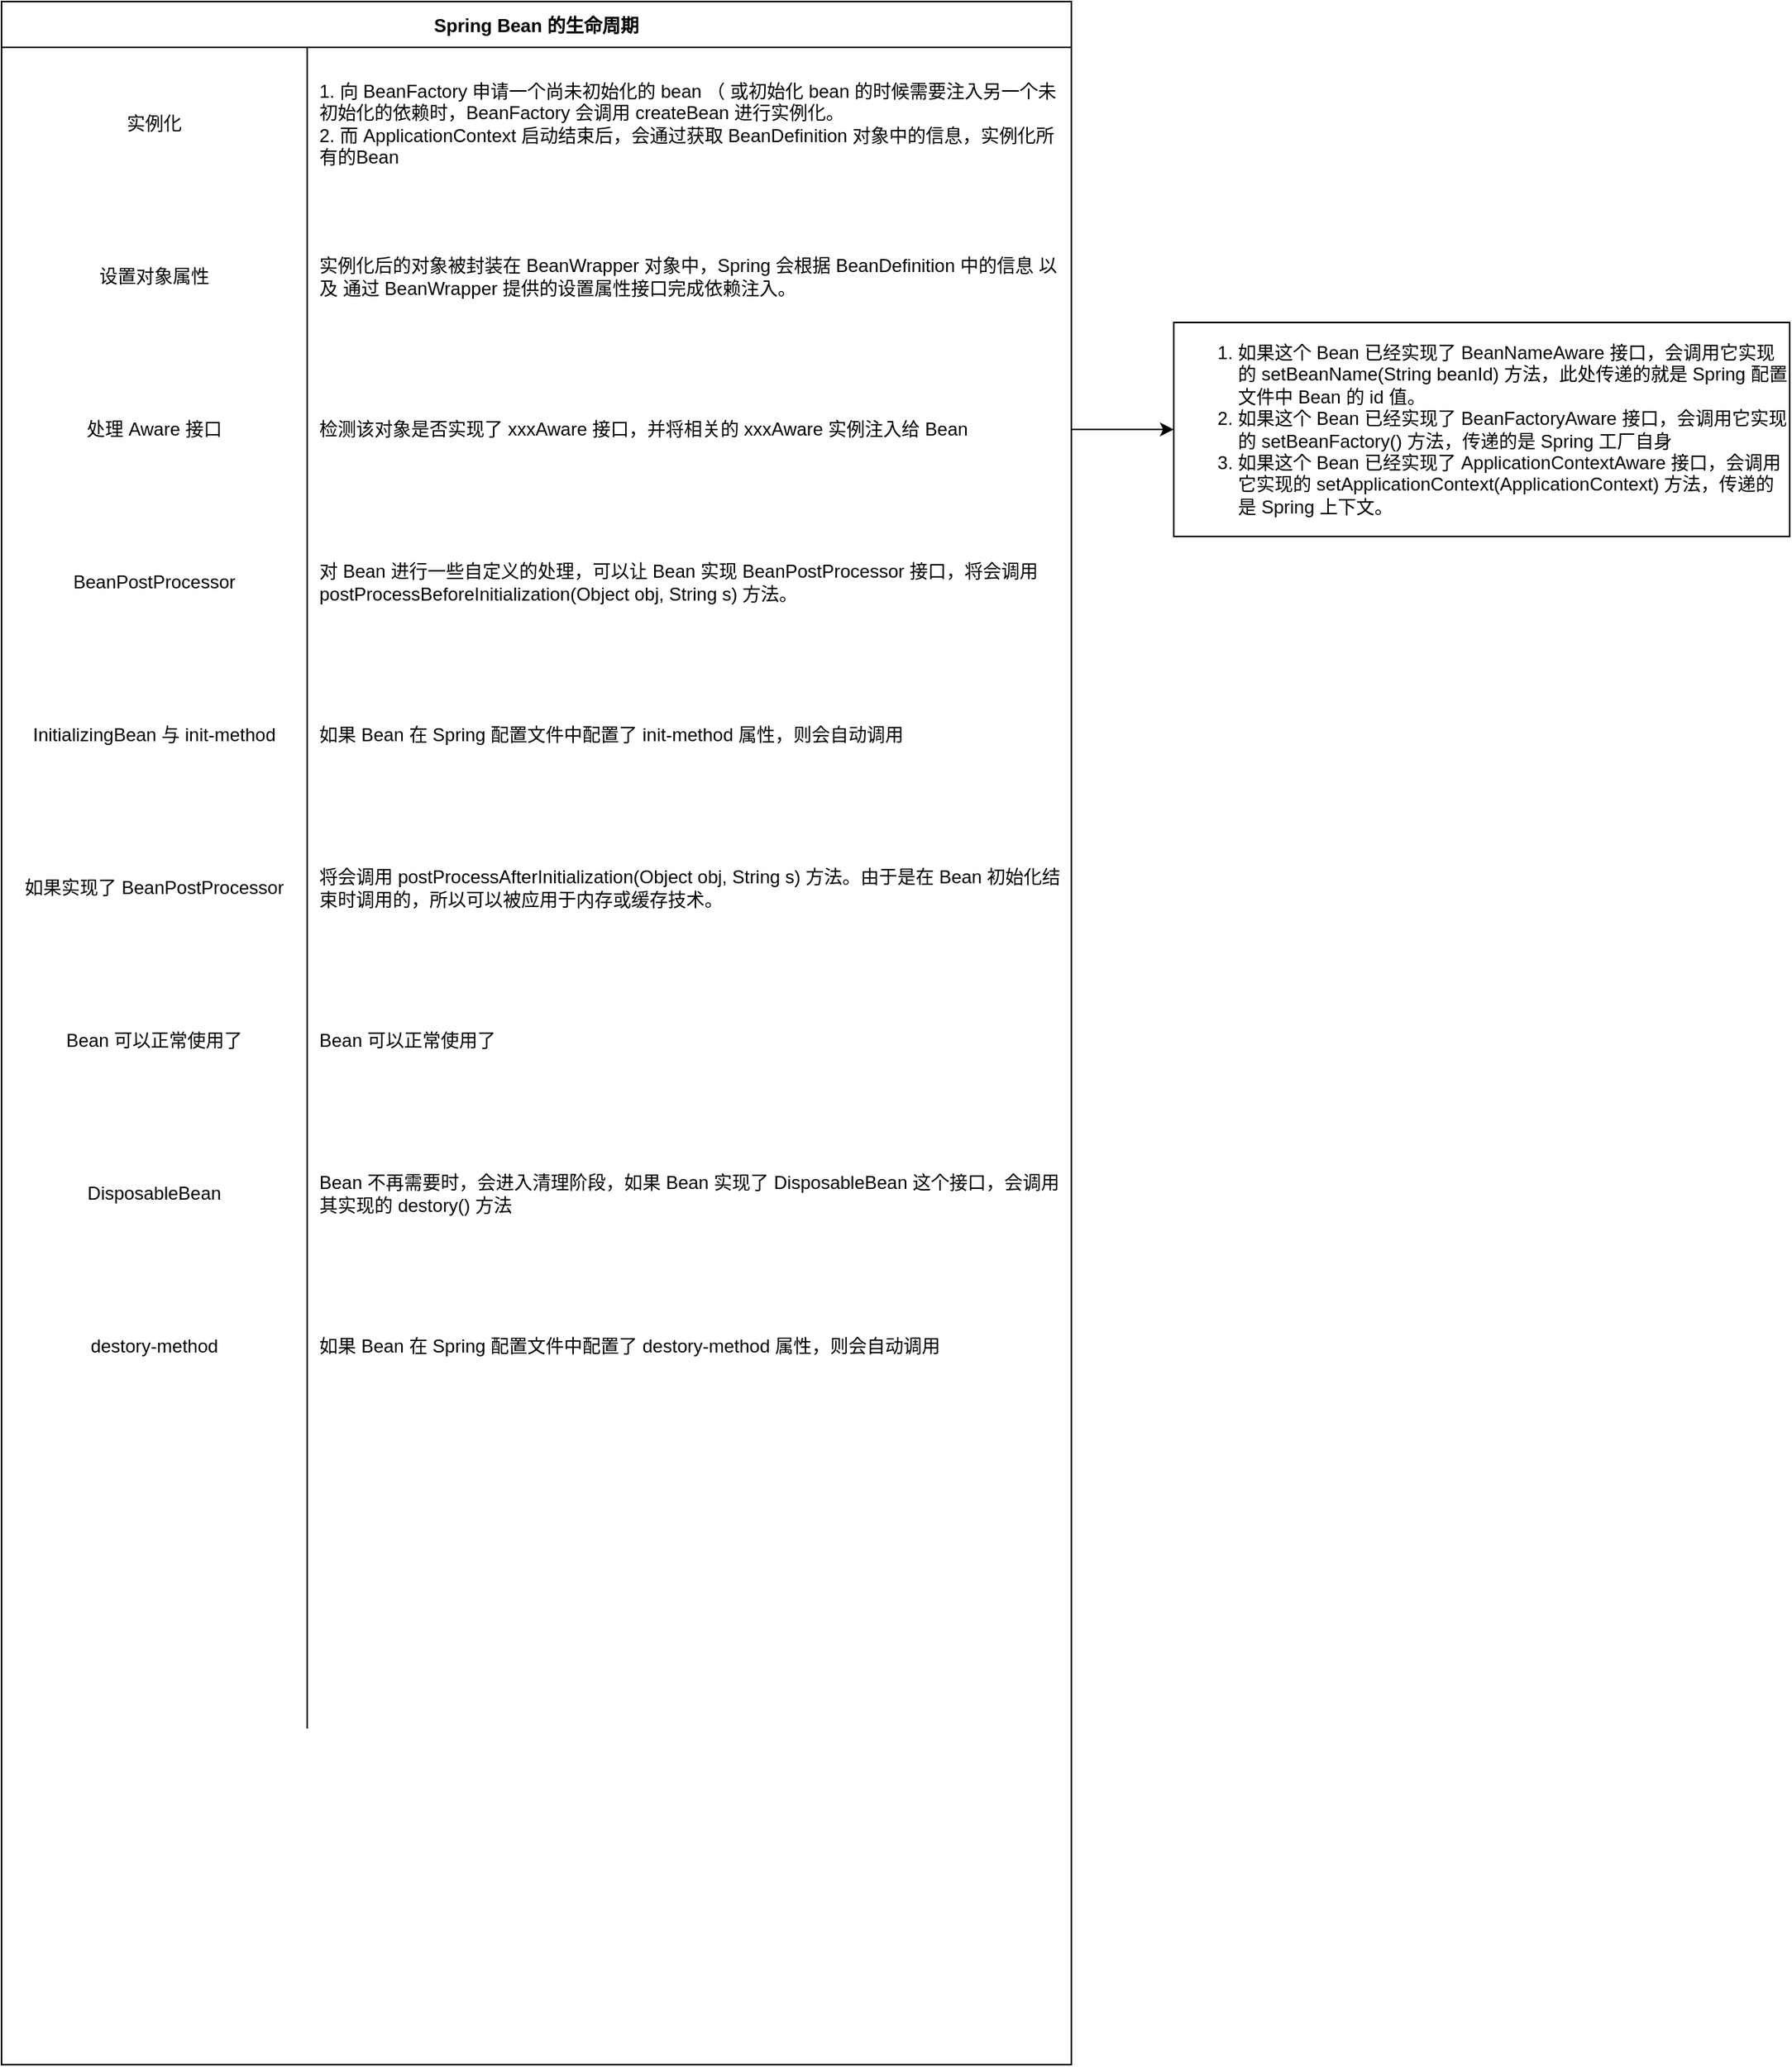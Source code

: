 <mxfile version="20.3.0" type="github">
  <diagram id="HpUtAqqF78r0Vk_ddy8N" name="第 1 页">
    <mxGraphModel dx="1422" dy="698" grid="1" gridSize="10" guides="1" tooltips="1" connect="1" arrows="1" fold="1" page="1" pageScale="1" pageWidth="827" pageHeight="1169" math="0" shadow="0">
      <root>
        <mxCell id="0" />
        <mxCell id="1" parent="0" />
        <mxCell id="00i76T0MfJ0s87nbjDvm-21" value="Spring Bean 的生命周期" style="shape=table;startSize=30;container=1;collapsible=0;childLayout=tableLayout;fixedRows=1;rowLines=0;fontStyle=1;" vertex="1" parent="1">
          <mxGeometry x="60" y="40" width="700" height="1350" as="geometry" />
        </mxCell>
        <mxCell id="00i76T0MfJ0s87nbjDvm-22" value="" style="shape=tableRow;horizontal=0;startSize=0;swimlaneHead=0;swimlaneBody=0;top=0;left=0;bottom=0;right=0;collapsible=0;dropTarget=0;fillColor=none;points=[[0,0.5],[1,0.5]];portConstraint=eastwest;" vertex="1" parent="00i76T0MfJ0s87nbjDvm-21">
          <mxGeometry y="30" width="700" height="100" as="geometry" />
        </mxCell>
        <mxCell id="00i76T0MfJ0s87nbjDvm-23" value="实例化" style="shape=partialRectangle;html=1;whiteSpace=wrap;connectable=0;fillColor=none;top=0;left=0;bottom=0;right=0;overflow=hidden;pointerEvents=1;" vertex="1" parent="00i76T0MfJ0s87nbjDvm-22">
          <mxGeometry width="200" height="100" as="geometry">
            <mxRectangle width="200" height="100" as="alternateBounds" />
          </mxGeometry>
        </mxCell>
        <mxCell id="00i76T0MfJ0s87nbjDvm-24" value="1. 向 BeanFactory 申请一个尚未初始化的 bean （ 或初始化 bean 的时候需要注入另一个未初始化的依赖时，BeanFactory 会调用 createBean 进行实例化。&lt;br&gt;2. 而 ApplicationContext 启动结束后，会通过获取 BeanDefinition 对象中的信息，实例化所有的Bean" style="shape=partialRectangle;html=1;whiteSpace=wrap;connectable=0;fillColor=none;top=0;left=0;bottom=0;right=0;align=left;spacingLeft=6;overflow=hidden;" vertex="1" parent="00i76T0MfJ0s87nbjDvm-22">
          <mxGeometry x="200" width="500" height="100" as="geometry">
            <mxRectangle width="500" height="100" as="alternateBounds" />
          </mxGeometry>
        </mxCell>
        <mxCell id="00i76T0MfJ0s87nbjDvm-25" value="" style="shape=tableRow;horizontal=0;startSize=0;swimlaneHead=0;swimlaneBody=0;top=0;left=0;bottom=0;right=0;collapsible=0;dropTarget=0;fillColor=none;points=[[0,0.5],[1,0.5]];portConstraint=eastwest;" vertex="1" parent="00i76T0MfJ0s87nbjDvm-21">
          <mxGeometry y="130" width="700" height="100" as="geometry" />
        </mxCell>
        <mxCell id="00i76T0MfJ0s87nbjDvm-26" value="设置对象属性" style="shape=partialRectangle;html=1;whiteSpace=wrap;connectable=0;fillColor=none;top=0;left=0;bottom=0;right=0;overflow=hidden;" vertex="1" parent="00i76T0MfJ0s87nbjDvm-25">
          <mxGeometry width="200" height="100" as="geometry">
            <mxRectangle width="200" height="100" as="alternateBounds" />
          </mxGeometry>
        </mxCell>
        <mxCell id="00i76T0MfJ0s87nbjDvm-27" value="实例化后的对象被封装在 BeanWrapper 对象中，Spring 会根据 BeanDefinition 中的信息 以及 通过 BeanWrapper 提供的设置属性接口完成依赖注入。" style="shape=partialRectangle;html=1;whiteSpace=wrap;connectable=0;fillColor=none;top=0;left=0;bottom=0;right=0;align=left;spacingLeft=6;overflow=hidden;" vertex="1" parent="00i76T0MfJ0s87nbjDvm-25">
          <mxGeometry x="200" width="500" height="100" as="geometry">
            <mxRectangle width="500" height="100" as="alternateBounds" />
          </mxGeometry>
        </mxCell>
        <mxCell id="00i76T0MfJ0s87nbjDvm-28" value="" style="shape=tableRow;horizontal=0;startSize=0;swimlaneHead=0;swimlaneBody=0;top=0;left=0;bottom=0;right=0;collapsible=0;dropTarget=0;fillColor=none;points=[[0,0.5],[1,0.5]];portConstraint=eastwest;" vertex="1" parent="00i76T0MfJ0s87nbjDvm-21">
          <mxGeometry y="230" width="700" height="100" as="geometry" />
        </mxCell>
        <mxCell id="00i76T0MfJ0s87nbjDvm-29" value="处理 Aware 接口" style="shape=partialRectangle;html=1;whiteSpace=wrap;connectable=0;fillColor=none;top=0;left=0;bottom=0;right=0;overflow=hidden;" vertex="1" parent="00i76T0MfJ0s87nbjDvm-28">
          <mxGeometry width="200" height="100" as="geometry">
            <mxRectangle width="200" height="100" as="alternateBounds" />
          </mxGeometry>
        </mxCell>
        <mxCell id="00i76T0MfJ0s87nbjDvm-30" value="检测该对象是否实现了 xxxAware 接口，并将相关的 xxxAware 实例注入给 Bean" style="shape=partialRectangle;html=1;whiteSpace=wrap;connectable=0;fillColor=none;top=0;left=0;bottom=0;right=0;align=left;spacingLeft=6;overflow=hidden;" vertex="1" parent="00i76T0MfJ0s87nbjDvm-28">
          <mxGeometry x="200" width="500" height="100" as="geometry">
            <mxRectangle width="500" height="100" as="alternateBounds" />
          </mxGeometry>
        </mxCell>
        <mxCell id="00i76T0MfJ0s87nbjDvm-60" style="shape=tableRow;horizontal=0;startSize=0;swimlaneHead=0;swimlaneBody=0;top=0;left=0;bottom=0;right=0;collapsible=0;dropTarget=0;fillColor=none;points=[[0,0.5],[1,0.5]];portConstraint=eastwest;" vertex="1" parent="00i76T0MfJ0s87nbjDvm-21">
          <mxGeometry y="330" width="700" height="100" as="geometry" />
        </mxCell>
        <mxCell id="00i76T0MfJ0s87nbjDvm-61" value="BeanPostProcessor" style="shape=partialRectangle;html=1;whiteSpace=wrap;connectable=0;fillColor=none;top=0;left=0;bottom=0;right=0;overflow=hidden;" vertex="1" parent="00i76T0MfJ0s87nbjDvm-60">
          <mxGeometry width="200" height="100" as="geometry">
            <mxRectangle width="200" height="100" as="alternateBounds" />
          </mxGeometry>
        </mxCell>
        <mxCell id="00i76T0MfJ0s87nbjDvm-62" value="对 Bean 进行一些自定义的处理，可以让 Bean 实现 BeanPostProcessor 接口，将会调用 postProcessBeforeInitialization(Object obj, String s) 方法。" style="shape=partialRectangle;html=1;whiteSpace=wrap;connectable=0;fillColor=none;top=0;left=0;bottom=0;right=0;align=left;spacingLeft=6;overflow=hidden;" vertex="1" parent="00i76T0MfJ0s87nbjDvm-60">
          <mxGeometry x="200" width="500" height="100" as="geometry">
            <mxRectangle width="500" height="100" as="alternateBounds" />
          </mxGeometry>
        </mxCell>
        <mxCell id="00i76T0MfJ0s87nbjDvm-57" style="shape=tableRow;horizontal=0;startSize=0;swimlaneHead=0;swimlaneBody=0;top=0;left=0;bottom=0;right=0;collapsible=0;dropTarget=0;fillColor=none;points=[[0,0.5],[1,0.5]];portConstraint=eastwest;" vertex="1" parent="00i76T0MfJ0s87nbjDvm-21">
          <mxGeometry y="430" width="700" height="100" as="geometry" />
        </mxCell>
        <mxCell id="00i76T0MfJ0s87nbjDvm-58" value="InitializingBean 与 init-method" style="shape=partialRectangle;html=1;whiteSpace=wrap;connectable=0;fillColor=none;top=0;left=0;bottom=0;right=0;overflow=hidden;" vertex="1" parent="00i76T0MfJ0s87nbjDvm-57">
          <mxGeometry width="200" height="100" as="geometry">
            <mxRectangle width="200" height="100" as="alternateBounds" />
          </mxGeometry>
        </mxCell>
        <mxCell id="00i76T0MfJ0s87nbjDvm-59" value="如果 Bean 在 Spring 配置文件中配置了 init-method 属性，则会自动调用" style="shape=partialRectangle;html=1;whiteSpace=wrap;connectable=0;fillColor=none;top=0;left=0;bottom=0;right=0;align=left;spacingLeft=6;overflow=hidden;" vertex="1" parent="00i76T0MfJ0s87nbjDvm-57">
          <mxGeometry x="200" width="500" height="100" as="geometry">
            <mxRectangle width="500" height="100" as="alternateBounds" />
          </mxGeometry>
        </mxCell>
        <mxCell id="00i76T0MfJ0s87nbjDvm-54" style="shape=tableRow;horizontal=0;startSize=0;swimlaneHead=0;swimlaneBody=0;top=0;left=0;bottom=0;right=0;collapsible=0;dropTarget=0;fillColor=none;points=[[0,0.5],[1,0.5]];portConstraint=eastwest;" vertex="1" parent="00i76T0MfJ0s87nbjDvm-21">
          <mxGeometry y="530" width="700" height="100" as="geometry" />
        </mxCell>
        <mxCell id="00i76T0MfJ0s87nbjDvm-55" value="如果实现了 BeanPostProcessor" style="shape=partialRectangle;html=1;whiteSpace=wrap;connectable=0;fillColor=none;top=0;left=0;bottom=0;right=0;overflow=hidden;" vertex="1" parent="00i76T0MfJ0s87nbjDvm-54">
          <mxGeometry width="200" height="100" as="geometry">
            <mxRectangle width="200" height="100" as="alternateBounds" />
          </mxGeometry>
        </mxCell>
        <mxCell id="00i76T0MfJ0s87nbjDvm-56" value="将会调用 postProcessAfterInitialization(Object obj, String s) 方法。由于是在 Bean 初始化结束时调用的，所以可以被应用于内存或缓存技术。" style="shape=partialRectangle;html=1;whiteSpace=wrap;connectable=0;fillColor=none;top=0;left=0;bottom=0;right=0;align=left;spacingLeft=6;overflow=hidden;" vertex="1" parent="00i76T0MfJ0s87nbjDvm-54">
          <mxGeometry x="200" width="500" height="100" as="geometry">
            <mxRectangle width="500" height="100" as="alternateBounds" />
          </mxGeometry>
        </mxCell>
        <mxCell id="00i76T0MfJ0s87nbjDvm-51" style="shape=tableRow;horizontal=0;startSize=0;swimlaneHead=0;swimlaneBody=0;top=0;left=0;bottom=0;right=0;collapsible=0;dropTarget=0;fillColor=none;points=[[0,0.5],[1,0.5]];portConstraint=eastwest;" vertex="1" parent="00i76T0MfJ0s87nbjDvm-21">
          <mxGeometry y="630" width="700" height="100" as="geometry" />
        </mxCell>
        <mxCell id="00i76T0MfJ0s87nbjDvm-52" value="Bean 可以正常使用了" style="shape=partialRectangle;html=1;whiteSpace=wrap;connectable=0;fillColor=none;top=0;left=0;bottom=0;right=0;overflow=hidden;" vertex="1" parent="00i76T0MfJ0s87nbjDvm-51">
          <mxGeometry width="200" height="100" as="geometry">
            <mxRectangle width="200" height="100" as="alternateBounds" />
          </mxGeometry>
        </mxCell>
        <mxCell id="00i76T0MfJ0s87nbjDvm-53" value="Bean 可以正常使用了" style="shape=partialRectangle;html=1;whiteSpace=wrap;connectable=0;fillColor=none;top=0;left=0;bottom=0;right=0;align=left;spacingLeft=6;overflow=hidden;" vertex="1" parent="00i76T0MfJ0s87nbjDvm-51">
          <mxGeometry x="200" width="500" height="100" as="geometry">
            <mxRectangle width="500" height="100" as="alternateBounds" />
          </mxGeometry>
        </mxCell>
        <mxCell id="00i76T0MfJ0s87nbjDvm-48" style="shape=tableRow;horizontal=0;startSize=0;swimlaneHead=0;swimlaneBody=0;top=0;left=0;bottom=0;right=0;collapsible=0;dropTarget=0;fillColor=none;points=[[0,0.5],[1,0.5]];portConstraint=eastwest;" vertex="1" parent="00i76T0MfJ0s87nbjDvm-21">
          <mxGeometry y="730" width="700" height="100" as="geometry" />
        </mxCell>
        <mxCell id="00i76T0MfJ0s87nbjDvm-49" value="DisposableBean" style="shape=partialRectangle;html=1;whiteSpace=wrap;connectable=0;fillColor=none;top=0;left=0;bottom=0;right=0;overflow=hidden;" vertex="1" parent="00i76T0MfJ0s87nbjDvm-48">
          <mxGeometry width="200" height="100" as="geometry">
            <mxRectangle width="200" height="100" as="alternateBounds" />
          </mxGeometry>
        </mxCell>
        <mxCell id="00i76T0MfJ0s87nbjDvm-50" value="Bean 不再需要时，会进入清理阶段，如果 Bean 实现了 DisposableBean 这个接口，会调用其实现的 destory() 方法" style="shape=partialRectangle;html=1;whiteSpace=wrap;connectable=0;fillColor=none;top=0;left=0;bottom=0;right=0;align=left;spacingLeft=6;overflow=hidden;" vertex="1" parent="00i76T0MfJ0s87nbjDvm-48">
          <mxGeometry x="200" width="500" height="100" as="geometry">
            <mxRectangle width="500" height="100" as="alternateBounds" />
          </mxGeometry>
        </mxCell>
        <mxCell id="00i76T0MfJ0s87nbjDvm-45" style="shape=tableRow;horizontal=0;startSize=0;swimlaneHead=0;swimlaneBody=0;top=0;left=0;bottom=0;right=0;collapsible=0;dropTarget=0;fillColor=none;points=[[0,0.5],[1,0.5]];portConstraint=eastwest;" vertex="1" parent="00i76T0MfJ0s87nbjDvm-21">
          <mxGeometry y="830" width="700" height="100" as="geometry" />
        </mxCell>
        <mxCell id="00i76T0MfJ0s87nbjDvm-46" value="destory-method" style="shape=partialRectangle;html=1;whiteSpace=wrap;connectable=0;fillColor=none;top=0;left=0;bottom=0;right=0;overflow=hidden;" vertex="1" parent="00i76T0MfJ0s87nbjDvm-45">
          <mxGeometry width="200" height="100" as="geometry">
            <mxRectangle width="200" height="100" as="alternateBounds" />
          </mxGeometry>
        </mxCell>
        <mxCell id="00i76T0MfJ0s87nbjDvm-47" value="如果 Bean 在 Spring 配置文件中配置了 destory-method 属性，则会自动调用" style="shape=partialRectangle;html=1;whiteSpace=wrap;connectable=0;fillColor=none;top=0;left=0;bottom=0;right=0;align=left;spacingLeft=6;overflow=hidden;" vertex="1" parent="00i76T0MfJ0s87nbjDvm-45">
          <mxGeometry x="200" width="500" height="100" as="geometry">
            <mxRectangle width="500" height="100" as="alternateBounds" />
          </mxGeometry>
        </mxCell>
        <mxCell id="00i76T0MfJ0s87nbjDvm-42" style="shape=tableRow;horizontal=0;startSize=0;swimlaneHead=0;swimlaneBody=0;top=0;left=0;bottom=0;right=0;collapsible=0;dropTarget=0;fillColor=none;points=[[0,0.5],[1,0.5]];portConstraint=eastwest;" vertex="1" parent="00i76T0MfJ0s87nbjDvm-21">
          <mxGeometry y="930" width="700" height="100" as="geometry" />
        </mxCell>
        <mxCell id="00i76T0MfJ0s87nbjDvm-43" style="shape=partialRectangle;html=1;whiteSpace=wrap;connectable=0;fillColor=none;top=0;left=0;bottom=0;right=0;overflow=hidden;" vertex="1" parent="00i76T0MfJ0s87nbjDvm-42">
          <mxGeometry width="200" height="100" as="geometry">
            <mxRectangle width="200" height="100" as="alternateBounds" />
          </mxGeometry>
        </mxCell>
        <mxCell id="00i76T0MfJ0s87nbjDvm-44" style="shape=partialRectangle;html=1;whiteSpace=wrap;connectable=0;fillColor=none;top=0;left=0;bottom=0;right=0;align=left;spacingLeft=6;overflow=hidden;" vertex="1" parent="00i76T0MfJ0s87nbjDvm-42">
          <mxGeometry x="200" width="500" height="100" as="geometry">
            <mxRectangle width="500" height="100" as="alternateBounds" />
          </mxGeometry>
        </mxCell>
        <mxCell id="00i76T0MfJ0s87nbjDvm-39" style="shape=tableRow;horizontal=0;startSize=0;swimlaneHead=0;swimlaneBody=0;top=0;left=0;bottom=0;right=0;collapsible=0;dropTarget=0;fillColor=none;points=[[0,0.5],[1,0.5]];portConstraint=eastwest;" vertex="1" parent="00i76T0MfJ0s87nbjDvm-21">
          <mxGeometry y="1030" width="700" height="100" as="geometry" />
        </mxCell>
        <mxCell id="00i76T0MfJ0s87nbjDvm-40" style="shape=partialRectangle;html=1;whiteSpace=wrap;connectable=0;fillColor=none;top=0;left=0;bottom=0;right=0;overflow=hidden;" vertex="1" parent="00i76T0MfJ0s87nbjDvm-39">
          <mxGeometry width="200" height="100" as="geometry">
            <mxRectangle width="200" height="100" as="alternateBounds" />
          </mxGeometry>
        </mxCell>
        <mxCell id="00i76T0MfJ0s87nbjDvm-41" style="shape=partialRectangle;html=1;whiteSpace=wrap;connectable=0;fillColor=none;top=0;left=0;bottom=0;right=0;align=left;spacingLeft=6;overflow=hidden;" vertex="1" parent="00i76T0MfJ0s87nbjDvm-39">
          <mxGeometry x="200" width="500" height="100" as="geometry">
            <mxRectangle width="500" height="100" as="alternateBounds" />
          </mxGeometry>
        </mxCell>
        <mxCell id="00i76T0MfJ0s87nbjDvm-63" value="&lt;ol&gt;&lt;li&gt;如果这个 Bean 已经实现了 BeanNameAware 接口，会调用它实现的 setBeanName(String beanId) 方法，此处传递的就是 Spring 配置文件中 Bean 的 id 值。&lt;/li&gt;&lt;li&gt;如果这个 Bean 已经实现了 BeanFactoryAware 接口，会调用它实现的 setBeanFactory() 方法，传递的是 Spring 工厂自身&lt;/li&gt;&lt;li&gt;如果这个 Bean 已经实现了 ApplicationContextAware 接口，会调用它实现的 setApplicationContext(ApplicationContext) 方法，传递的是 Spring 上下文。&lt;/li&gt;&lt;/ol&gt;" style="rounded=0;whiteSpace=wrap;html=1;align=left;" vertex="1" parent="1">
          <mxGeometry x="827" y="250" width="403" height="140" as="geometry" />
        </mxCell>
        <mxCell id="00i76T0MfJ0s87nbjDvm-65" style="edgeStyle=orthogonalEdgeStyle;rounded=0;orthogonalLoop=1;jettySize=auto;html=1;entryX=0;entryY=0.5;entryDx=0;entryDy=0;" edge="1" parent="1" source="00i76T0MfJ0s87nbjDvm-28" target="00i76T0MfJ0s87nbjDvm-63">
          <mxGeometry relative="1" as="geometry" />
        </mxCell>
      </root>
    </mxGraphModel>
  </diagram>
</mxfile>
